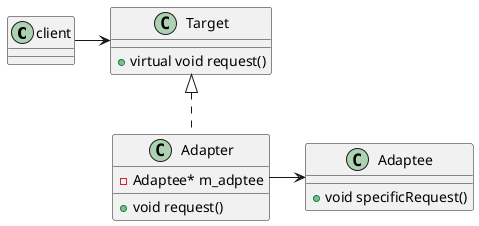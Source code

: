 @startuml Adapter Pattern

class client{

}
class Target{
    + virtual void request()
}

client -> Target

class Adapter implements Target{
    - Adaptee* m_adptee
    + void request()
}

class Adaptee{
    + void specificRequest()
}
Adapter -> Adaptee
@enduml
